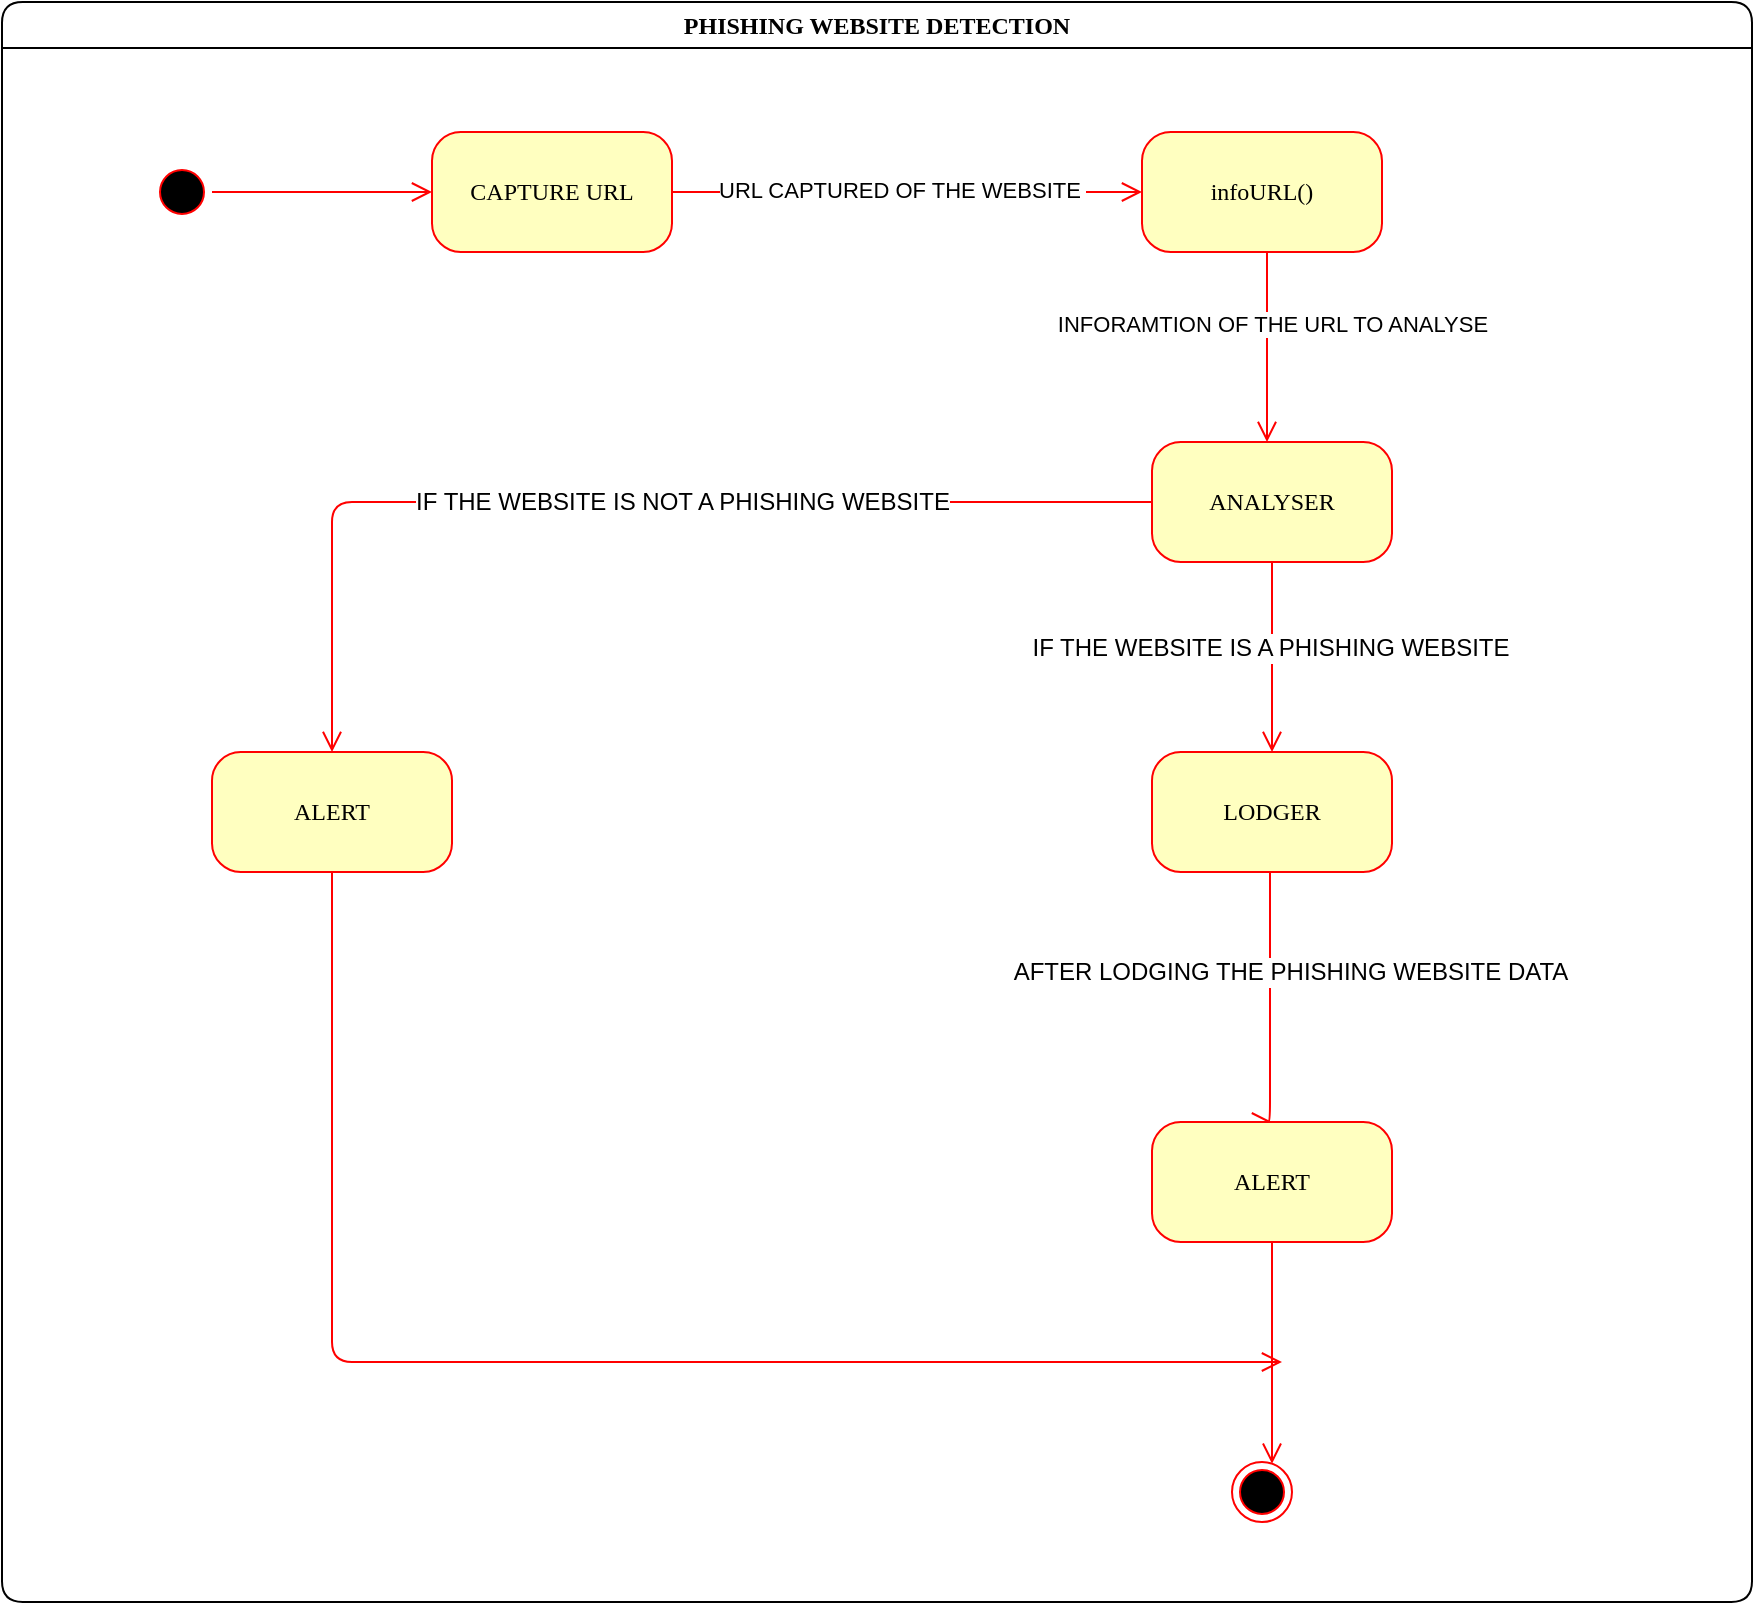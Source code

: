 <mxfile version="14.3.0" type="device"><diagram name="Page-1" id="58cdce13-f638-feb5-8d6f-7d28b1aa9fa0"><mxGraphModel dx="980" dy="928" grid="1" gridSize="10" guides="1" tooltips="1" connect="1" arrows="1" fold="1" page="1" pageScale="1" pageWidth="1100" pageHeight="850" background="#ffffff" math="0" shadow="0"><root><mxCell id="0"/><mxCell id="1" parent="0"/><mxCell id="2a3bc250acf0617d-7" value="PHISHING WEBSITE DETECTION" style="swimlane;whiteSpace=wrap;html=1;rounded=1;shadow=0;comic=0;labelBackgroundColor=none;strokeWidth=1;fontFamily=Verdana;fontSize=12;align=center;" parent="1" vertex="1"><mxGeometry x="70" y="40" width="875" height="800" as="geometry"/></mxCell><mxCell id="3cde6dad864a17aa-10" style="edgeStyle=elbowEdgeStyle;html=1;labelBackgroundColor=none;endArrow=open;endSize=8;strokeColor=#ff0000;fontFamily=Verdana;fontSize=12;align=left;elbow=vertical;" parent="2a3bc250acf0617d-7" source="382b91b5511bd0f7-8" target="3cde6dad864a17aa-1" edge="1"><mxGeometry relative="1" as="geometry"/></mxCell><mxCell id="jhZKfdmC0CiaV1KUAw-F-14" value="URL CAPTURED OF THE WEBSITE&amp;nbsp;" style="edgeLabel;html=1;align=center;verticalAlign=middle;resizable=0;points=[];" vertex="1" connectable="0" parent="3cde6dad864a17aa-10"><mxGeometry x="-0.58" y="1" relative="1" as="geometry"><mxPoint x="65.67" as="offset"/></mxGeometry></mxCell><mxCell id="382b91b5511bd0f7-8" value="CAPTURE URL" style="rounded=1;whiteSpace=wrap;html=1;arcSize=24;fillColor=#ffffc0;strokeColor=#ff0000;shadow=0;comic=0;labelBackgroundColor=none;fontFamily=Verdana;fontSize=12;fontColor=#000000;align=center;" parent="2a3bc250acf0617d-7" vertex="1"><mxGeometry x="215" y="65" width="120" height="60" as="geometry"/></mxCell><mxCell id="24f968d109e7d6b4-3" value="" style="ellipse;html=1;shape=endState;fillColor=#000000;strokeColor=#ff0000;rounded=1;shadow=0;comic=0;labelBackgroundColor=none;fontFamily=Verdana;fontSize=12;fontColor=#000000;align=center;" parent="2a3bc250acf0617d-7" vertex="1"><mxGeometry x="615" y="730" width="30" height="30" as="geometry"/></mxCell><mxCell id="3cde6dad864a17aa-9" style="edgeStyle=elbowEdgeStyle;html=1;labelBackgroundColor=none;endArrow=open;endSize=8;strokeColor=#ff0000;fontFamily=Verdana;fontSize=12;align=left;" parent="2a3bc250acf0617d-7" source="2a3bc250acf0617d-3" target="382b91b5511bd0f7-8" edge="1"><mxGeometry relative="1" as="geometry"/></mxCell><mxCell id="2a3bc250acf0617d-3" value="" style="ellipse;html=1;shape=startState;fillColor=#000000;strokeColor=#ff0000;rounded=1;shadow=0;comic=0;labelBackgroundColor=none;fontFamily=Verdana;fontSize=12;fontColor=#000000;align=center;direction=south;" parent="2a3bc250acf0617d-7" vertex="1"><mxGeometry x="75" y="80" width="30" height="30" as="geometry"/></mxCell><mxCell id="3cde6dad864a17aa-11" style="edgeStyle=elbowEdgeStyle;html=1;labelBackgroundColor=none;endArrow=open;endSize=8;strokeColor=#ff0000;fontFamily=Verdana;fontSize=12;align=left;" parent="2a3bc250acf0617d-7" source="3cde6dad864a17aa-1" target="3cde6dad864a17aa-2" edge="1"><mxGeometry relative="1" as="geometry"/></mxCell><mxCell id="jhZKfdmC0CiaV1KUAw-F-15" value="INFORAMTION OF THE URL TO ANALYSE" style="edgeLabel;html=1;align=center;verticalAlign=middle;resizable=0;points=[];" vertex="1" connectable="0" parent="3cde6dad864a17aa-11"><mxGeometry x="-0.572" y="1" relative="1" as="geometry"><mxPoint x="1.33" y="15" as="offset"/></mxGeometry></mxCell><mxCell id="3cde6dad864a17aa-1" value="infoURL()" style="rounded=1;whiteSpace=wrap;html=1;arcSize=24;fillColor=#ffffc0;strokeColor=#ff0000;shadow=0;comic=0;labelBackgroundColor=none;fontFamily=Verdana;fontSize=12;fontColor=#000000;align=center;" parent="2a3bc250acf0617d-7" vertex="1"><mxGeometry x="570" y="65" width="120" height="60" as="geometry"/></mxCell><mxCell id="3cde6dad864a17aa-12" style="edgeStyle=elbowEdgeStyle;html=1;labelBackgroundColor=none;endArrow=open;endSize=8;strokeColor=#ff0000;fontFamily=Verdana;fontSize=12;align=left;exitX=0.5;exitY=1;exitDx=0;exitDy=0;" parent="2a3bc250acf0617d-7" source="jhZKfdmC0CiaV1KUAw-F-10" target="24f968d109e7d6b4-3" edge="1"><mxGeometry relative="1" as="geometry"><mxPoint x="915" y="180" as="sourcePoint"/></mxGeometry></mxCell><mxCell id="3cde6dad864a17aa-2" value="ANALYSER" style="rounded=1;whiteSpace=wrap;html=1;arcSize=24;fillColor=#ffffc0;strokeColor=#ff0000;shadow=0;comic=0;labelBackgroundColor=none;fontFamily=Verdana;fontSize=12;fontColor=#000000;align=center;" parent="2a3bc250acf0617d-7" vertex="1"><mxGeometry x="575" y="220" width="120" height="60" as="geometry"/></mxCell><mxCell id="jhZKfdmC0CiaV1KUAw-F-2" style="edgeStyle=elbowEdgeStyle;html=1;labelBackgroundColor=none;endArrow=open;endSize=8;strokeColor=#ff0000;fontFamily=Verdana;fontSize=12;align=left;exitX=0.5;exitY=1;exitDx=0;exitDy=0;" edge="1" parent="2a3bc250acf0617d-7" target="jhZKfdmC0CiaV1KUAw-F-3" source="3cde6dad864a17aa-2"><mxGeometry relative="1" as="geometry"><mxPoint x="645" y="290" as="sourcePoint"/></mxGeometry></mxCell><mxCell id="jhZKfdmC0CiaV1KUAw-F-4" value="&lt;font style=&quot;font-size: 12px&quot;&gt;IF THE WEBSITE IS A PHISHING WEBSITE&lt;/font&gt;" style="edgeLabel;html=1;align=center;verticalAlign=middle;resizable=0;points=[];" vertex="1" connectable="0" parent="jhZKfdmC0CiaV1KUAw-F-2"><mxGeometry x="-0.122" y="-1" relative="1" as="geometry"><mxPoint y="1" as="offset"/></mxGeometry></mxCell><mxCell id="jhZKfdmC0CiaV1KUAw-F-3" value="LODGER" style="rounded=1;whiteSpace=wrap;html=1;arcSize=24;fillColor=#ffffc0;strokeColor=#ff0000;shadow=0;comic=0;labelBackgroundColor=none;fontFamily=Verdana;fontSize=12;fontColor=#000000;align=center;" vertex="1" parent="2a3bc250acf0617d-7"><mxGeometry x="575" y="375" width="120" height="60" as="geometry"/></mxCell><mxCell id="jhZKfdmC0CiaV1KUAw-F-5" style="edgeStyle=elbowEdgeStyle;html=1;labelBackgroundColor=none;endArrow=open;endSize=8;strokeColor=#ff0000;fontFamily=Verdana;fontSize=12;align=left;exitX=0;exitY=0.5;exitDx=0;exitDy=0;" edge="1" parent="2a3bc250acf0617d-7" target="jhZKfdmC0CiaV1KUAw-F-7" source="3cde6dad864a17aa-2"><mxGeometry relative="1" as="geometry"><mxPoint x="375" y="250" as="sourcePoint"/><Array as="points"><mxPoint x="165" y="300"/></Array></mxGeometry></mxCell><mxCell id="jhZKfdmC0CiaV1KUAw-F-6" value="&lt;font style=&quot;font-size: 12px&quot;&gt;IF THE WEBSITE IS NOT A PHISHING WEBSITE&lt;/font&gt;" style="edgeLabel;html=1;align=center;verticalAlign=middle;resizable=0;points=[];" vertex="1" connectable="0" parent="jhZKfdmC0CiaV1KUAw-F-5"><mxGeometry x="-0.122" y="-1" relative="1" as="geometry"><mxPoint y="1" as="offset"/></mxGeometry></mxCell><mxCell id="jhZKfdmC0CiaV1KUAw-F-7" value="ALERT" style="rounded=1;whiteSpace=wrap;html=1;arcSize=24;fillColor=#ffffc0;strokeColor=#ff0000;shadow=0;comic=0;labelBackgroundColor=none;fontFamily=Verdana;fontSize=12;fontColor=#000000;align=center;" vertex="1" parent="2a3bc250acf0617d-7"><mxGeometry x="105" y="375" width="120" height="60" as="geometry"/></mxCell><mxCell id="jhZKfdmC0CiaV1KUAw-F-8" style="edgeStyle=elbowEdgeStyle;html=1;labelBackgroundColor=none;endArrow=open;endSize=8;strokeColor=#ff0000;fontFamily=Verdana;fontSize=12;align=left;exitX=0.5;exitY=1;exitDx=0;exitDy=0;entryX=0.5;entryY=0;entryDx=0;entryDy=0;" edge="1" parent="2a3bc250acf0617d-7" target="jhZKfdmC0CiaV1KUAw-F-10"><mxGeometry relative="1" as="geometry"><mxPoint x="634" y="435" as="sourcePoint"/><mxPoint x="634" y="550" as="targetPoint"/><Array as="points"><mxPoint x="634" y="500"/><mxPoint x="674" y="380"/><mxPoint x="645" y="490"/></Array></mxGeometry></mxCell><mxCell id="jhZKfdmC0CiaV1KUAw-F-9" value="&lt;font style=&quot;font-size: 12px&quot;&gt;AFTER LODGING THE PHISHING WEBSITE DATA&lt;/font&gt;" style="edgeLabel;html=1;align=center;verticalAlign=middle;resizable=0;points=[];" vertex="1" connectable="0" parent="jhZKfdmC0CiaV1KUAw-F-8"><mxGeometry x="-0.122" y="-1" relative="1" as="geometry"><mxPoint x="11" y="-5.67" as="offset"/></mxGeometry></mxCell><mxCell id="jhZKfdmC0CiaV1KUAw-F-10" value="ALERT" style="rounded=1;whiteSpace=wrap;html=1;arcSize=24;fillColor=#ffffc0;strokeColor=#ff0000;shadow=0;comic=0;labelBackgroundColor=none;fontFamily=Verdana;fontSize=12;fontColor=#000000;align=center;" vertex="1" parent="2a3bc250acf0617d-7"><mxGeometry x="575" y="560" width="120" height="60" as="geometry"/></mxCell><mxCell id="jhZKfdmC0CiaV1KUAw-F-12" style="edgeStyle=elbowEdgeStyle;html=1;labelBackgroundColor=none;endArrow=open;endSize=8;strokeColor=#ff0000;fontFamily=Verdana;fontSize=12;align=left;exitX=0.5;exitY=1;exitDx=0;exitDy=0;" edge="1" parent="1" source="jhZKfdmC0CiaV1KUAw-F-7"><mxGeometry relative="1" as="geometry"><mxPoint x="542" y="175" as="sourcePoint"/><mxPoint x="710" y="720" as="targetPoint"/><Array as="points"><mxPoint x="235" y="580"/></Array></mxGeometry></mxCell></root></mxGraphModel></diagram></mxfile>